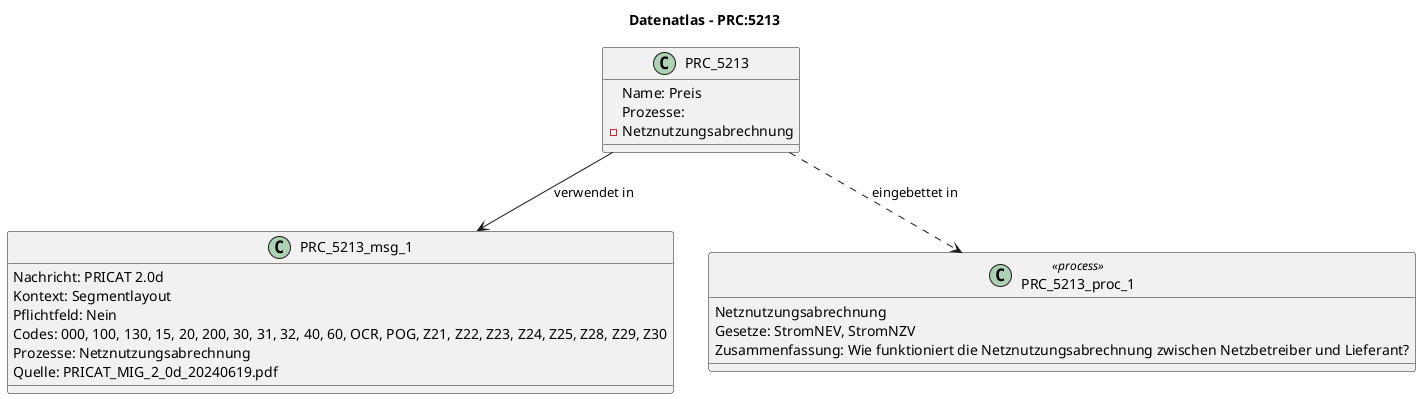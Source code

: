 @startuml
title Datenatlas – PRC:5213
class PRC_5213 {
  Name: Preis
  Prozesse:
    - Netznutzungsabrechnung
}
class PRC_5213_msg_1 {
  Nachricht: PRICAT 2.0d
  Kontext: Segmentlayout
  Pflichtfeld: Nein
  Codes: 000, 100, 130, 15, 20, 200, 30, 31, 32, 40, 60, OCR, POG, Z21, Z22, Z23, Z24, Z25, Z28, Z29, Z30
  Prozesse: Netznutzungsabrechnung
  Quelle: PRICAT_MIG_2_0d_20240619.pdf
}
PRC_5213 --> PRC_5213_msg_1 : verwendet in
class PRC_5213_proc_1 <<process>> {
  Netznutzungsabrechnung
  Gesetze: StromNEV, StromNZV
  Zusammenfassung: Wie funktioniert die Netznutzungsabrechnung zwischen Netzbetreiber und Lieferant?
}
PRC_5213 ..> PRC_5213_proc_1 : eingebettet in
@enduml